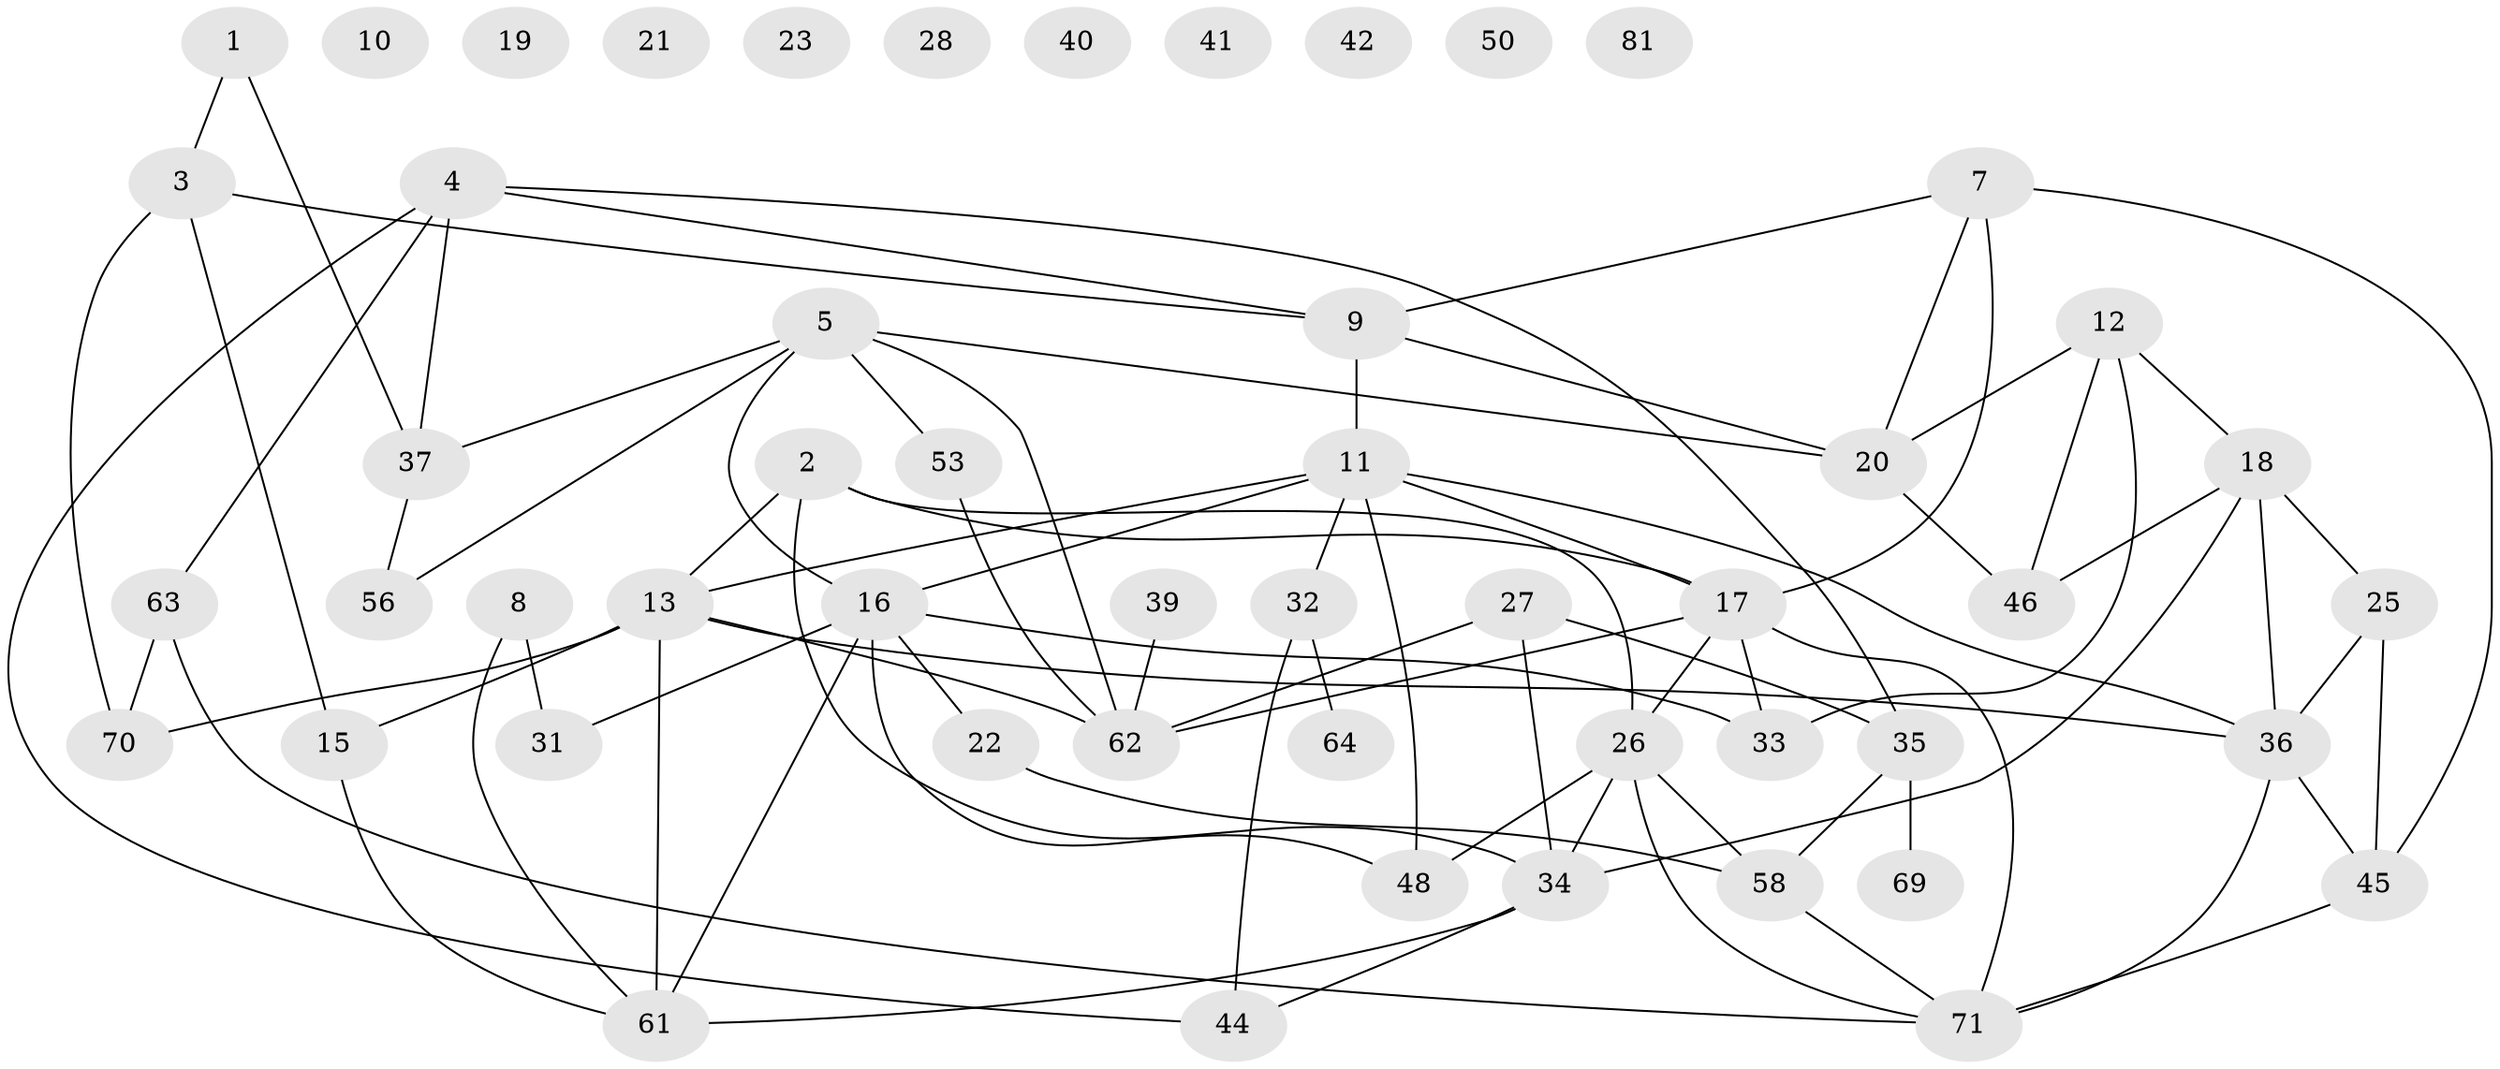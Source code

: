 // original degree distribution, {2: 0.20987654320987653, 4: 0.18518518518518517, 1: 0.07407407407407407, 5: 0.08641975308641975, 0: 0.12345679012345678, 7: 0.024691358024691357, 3: 0.25925925925925924, 6: 0.037037037037037035}
// Generated by graph-tools (version 1.1) at 2025/41/03/06/25 10:41:23]
// undirected, 52 vertices, 83 edges
graph export_dot {
graph [start="1"]
  node [color=gray90,style=filled];
  1 [super="+6"];
  2 [super="+52"];
  3 [super="+47"];
  4 [super="+73"];
  5 [super="+57"];
  7 [super="+49"];
  8 [super="+65"];
  9 [super="+24"];
  10;
  11 [super="+14"];
  12 [super="+51"];
  13 [super="+43"];
  15 [super="+60"];
  16 [super="+66"];
  17 [super="+30"];
  18 [super="+80"];
  19;
  20 [super="+29"];
  21;
  22;
  23;
  25 [super="+55"];
  26 [super="+78"];
  27;
  28;
  31 [super="+38"];
  32;
  33 [super="+54"];
  34 [super="+59"];
  35 [super="+68"];
  36 [super="+75"];
  37 [super="+74"];
  39;
  40;
  41;
  42;
  44;
  45;
  46;
  48;
  50;
  53;
  56;
  58 [super="+72"];
  61 [super="+76"];
  62 [super="+79"];
  63 [super="+67"];
  64;
  69;
  70;
  71 [super="+77"];
  81;
  1 -- 3;
  1 -- 37;
  2 -- 13;
  2 -- 17;
  2 -- 26;
  2 -- 34;
  3 -- 70;
  3 -- 9;
  3 -- 15;
  4 -- 35;
  4 -- 37;
  4 -- 9;
  4 -- 44;
  4 -- 63;
  5 -- 53;
  5 -- 56;
  5 -- 16;
  5 -- 20;
  5 -- 62;
  5 -- 37;
  7 -- 9;
  7 -- 45;
  7 -- 20;
  7 -- 17 [weight=2];
  8 -- 31;
  8 -- 61;
  9 -- 20;
  9 -- 11;
  11 -- 16;
  11 -- 17;
  11 -- 32;
  11 -- 36;
  11 -- 48;
  11 -- 13;
  12 -- 20;
  12 -- 33;
  12 -- 46;
  12 -- 18;
  13 -- 15;
  13 -- 36;
  13 -- 70;
  13 -- 61;
  13 -- 62;
  15 -- 61;
  16 -- 31;
  16 -- 48;
  16 -- 61;
  16 -- 22;
  16 -- 33;
  17 -- 26;
  17 -- 62;
  17 -- 33;
  17 -- 71;
  18 -- 46;
  18 -- 34;
  18 -- 36;
  18 -- 25 [weight=2];
  20 -- 46;
  22 -- 58;
  25 -- 45;
  25 -- 36;
  26 -- 48 [weight=2];
  26 -- 71;
  26 -- 58;
  26 -- 34;
  27 -- 34;
  27 -- 35;
  27 -- 62;
  32 -- 44;
  32 -- 64;
  34 -- 61;
  34 -- 44;
  35 -- 58;
  35 -- 69;
  36 -- 45;
  36 -- 71;
  37 -- 56;
  39 -- 62;
  45 -- 71;
  53 -- 62;
  58 -- 71;
  63 -- 70;
  63 -- 71;
}

